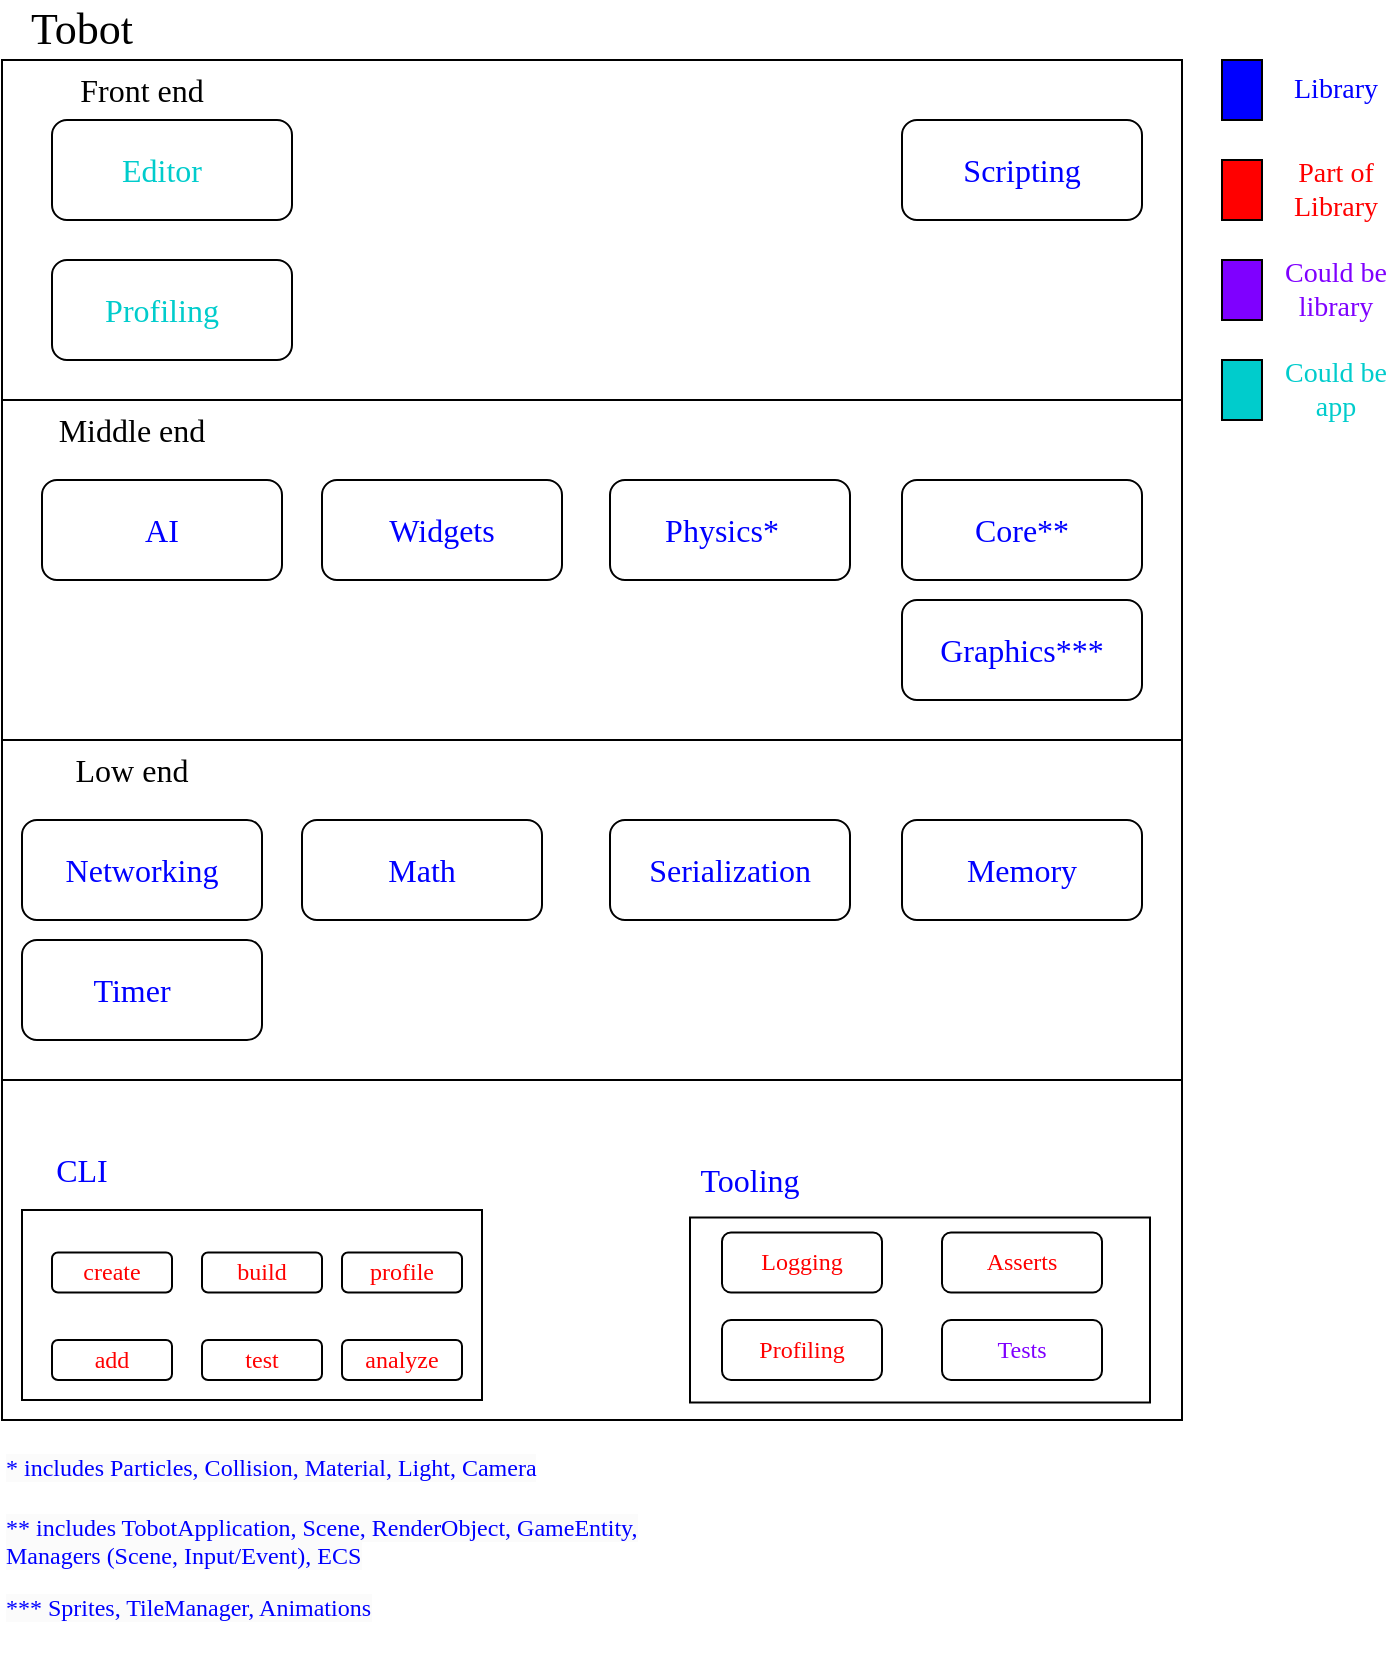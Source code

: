 <mxfile version="21.0.4" type="device"><diagram name="Seite-1" id="JHkxfl9NG9Oqy89t6I8U"><mxGraphModel dx="1434" dy="1957" grid="1" gridSize="10" guides="1" tooltips="1" connect="1" arrows="1" fold="1" page="1" pageScale="1" pageWidth="827" pageHeight="1169" math="0" shadow="0"><root><mxCell id="0"/><mxCell id="1" parent="0"/><mxCell id="JQUytk1CaMIrk5G1Ri-X-1" value="" style="rounded=0;whiteSpace=wrap;html=1;" vertex="1" parent="1"><mxGeometry x="110" y="10" width="590" height="680" as="geometry"/></mxCell><mxCell id="JQUytk1CaMIrk5G1Ri-X-2" value="&lt;font face=&quot;Tahoma&quot; style=&quot;font-size: 22px;&quot;&gt;Tobot&lt;/font&gt;" style="text;html=1;strokeColor=none;fillColor=none;align=center;verticalAlign=middle;whiteSpace=wrap;rounded=0;" vertex="1" parent="1"><mxGeometry x="120" y="-20" width="60" height="30" as="geometry"/></mxCell><mxCell id="JQUytk1CaMIrk5G1Ri-X-3" value="" style="rounded=0;whiteSpace=wrap;html=1;" vertex="1" parent="1"><mxGeometry x="454" y="588.75" width="230" height="92.5" as="geometry"/></mxCell><mxCell id="JQUytk1CaMIrk5G1Ri-X-5" value="&lt;font color=&quot;#0000ff&quot; face=&quot;Tahoma&quot; style=&quot;font-size: 16px;&quot;&gt;Tooling&lt;/font&gt;" style="text;html=1;strokeColor=none;fillColor=none;align=center;verticalAlign=middle;whiteSpace=wrap;rounded=0;" vertex="1" parent="1"><mxGeometry x="454" y="555" width="60" height="30" as="geometry"/></mxCell><mxCell id="JQUytk1CaMIrk5G1Ri-X-6" value="&lt;font color=&quot;#ff0000&quot; face=&quot;Tahoma&quot; style=&quot;font-size: 12px;&quot;&gt;Logging&lt;/font&gt;" style="rounded=1;whiteSpace=wrap;html=1;" vertex="1" parent="1"><mxGeometry x="470" y="596.25" width="80" height="30" as="geometry"/></mxCell><mxCell id="JQUytk1CaMIrk5G1Ri-X-7" value="&lt;font color=&quot;#ff0000&quot; face=&quot;Tahoma&quot;&gt;Asserts&lt;/font&gt;" style="rounded=1;whiteSpace=wrap;html=1;" vertex="1" parent="1"><mxGeometry x="580" y="596.25" width="80" height="30" as="geometry"/></mxCell><mxCell id="JQUytk1CaMIrk5G1Ri-X-8" value="&lt;font color=&quot;#ff0000&quot; face=&quot;Tahoma&quot; style=&quot;font-size: 12px;&quot;&gt;Profiling&lt;/font&gt;" style="rounded=1;whiteSpace=wrap;html=1;" vertex="1" parent="1"><mxGeometry x="470" y="640" width="80" height="30" as="geometry"/></mxCell><mxCell id="JQUytk1CaMIrk5G1Ri-X-10" value="" style="rounded=0;whiteSpace=wrap;html=1;" vertex="1" parent="1"><mxGeometry x="120" y="585" width="230" height="95" as="geometry"/></mxCell><mxCell id="JQUytk1CaMIrk5G1Ri-X-11" value="&lt;font color=&quot;#0000ff&quot; face=&quot;Tahoma&quot; style=&quot;font-size: 16px;&quot;&gt;CLI&lt;/font&gt;" style="text;html=1;strokeColor=none;fillColor=none;align=center;verticalAlign=middle;whiteSpace=wrap;rounded=0;" vertex="1" parent="1"><mxGeometry x="120" y="550" width="60" height="30" as="geometry"/></mxCell><mxCell id="JQUytk1CaMIrk5G1Ri-X-13" value="&lt;font color=&quot;#ff0000&quot; face=&quot;Tahoma&quot; style=&quot;font-size: 12px;&quot;&gt;create&lt;/font&gt;" style="rounded=1;whiteSpace=wrap;html=1;" vertex="1" parent="1"><mxGeometry x="135" y="606.25" width="60" height="20" as="geometry"/></mxCell><mxCell id="JQUytk1CaMIrk5G1Ri-X-14" value="&lt;font color=&quot;#ff0000&quot; face=&quot;Tahoma&quot; style=&quot;font-size: 12px;&quot;&gt;add&lt;/font&gt;" style="rounded=1;whiteSpace=wrap;html=1;" vertex="1" parent="1"><mxGeometry x="135" y="650" width="60" height="20" as="geometry"/></mxCell><mxCell id="JQUytk1CaMIrk5G1Ri-X-15" value="&lt;font color=&quot;#ff0000&quot; face=&quot;Tahoma&quot; style=&quot;font-size: 12px;&quot;&gt;build&lt;/font&gt;" style="rounded=1;whiteSpace=wrap;html=1;" vertex="1" parent="1"><mxGeometry x="210" y="606.25" width="60" height="20" as="geometry"/></mxCell><mxCell id="JQUytk1CaMIrk5G1Ri-X-16" value="&lt;font color=&quot;#ff0000&quot; face=&quot;Tahoma&quot; style=&quot;font-size: 12px;&quot;&gt;test&lt;/font&gt;" style="rounded=1;whiteSpace=wrap;html=1;" vertex="1" parent="1"><mxGeometry x="210" y="650" width="60" height="20" as="geometry"/></mxCell><mxCell id="JQUytk1CaMIrk5G1Ri-X-17" value="&lt;font color=&quot;#ff0000&quot; face=&quot;Tahoma&quot; style=&quot;font-size: 12px;&quot;&gt;profile&lt;/font&gt;" style="rounded=1;whiteSpace=wrap;html=1;" vertex="1" parent="1"><mxGeometry x="280" y="606.25" width="60" height="20" as="geometry"/></mxCell><mxCell id="JQUytk1CaMIrk5G1Ri-X-18" value="&lt;font color=&quot;#ff0000&quot; face=&quot;Tahoma&quot; style=&quot;font-size: 12px;&quot;&gt;analyze&lt;/font&gt;" style="rounded=1;whiteSpace=wrap;html=1;" vertex="1" parent="1"><mxGeometry x="280" y="650" width="60" height="20" as="geometry"/></mxCell><mxCell id="JQUytk1CaMIrk5G1Ri-X-19" value="&lt;font color=&quot;#7f00ff&quot; face=&quot;Tahoma&quot;&gt;Tests&lt;/font&gt;" style="rounded=1;whiteSpace=wrap;html=1;" vertex="1" parent="1"><mxGeometry x="580" y="640" width="80" height="30" as="geometry"/></mxCell><mxCell id="JQUytk1CaMIrk5G1Ri-X-24" value="" style="endArrow=none;html=1;rounded=0;entryX=0;entryY=0.75;entryDx=0;entryDy=0;exitX=1;exitY=0.75;exitDx=0;exitDy=0;" edge="1" parent="1" source="JQUytk1CaMIrk5G1Ri-X-1" target="JQUytk1CaMIrk5G1Ri-X-1"><mxGeometry width="50" height="50" relative="1" as="geometry"><mxPoint x="450" y="410" as="sourcePoint"/><mxPoint x="500" y="360" as="targetPoint"/></mxGeometry></mxCell><mxCell id="JQUytk1CaMIrk5G1Ri-X-28" value="" style="rounded=1;whiteSpace=wrap;html=1;" vertex="1" parent="1"><mxGeometry x="120" y="390" width="120" height="50" as="geometry"/></mxCell><mxCell id="JQUytk1CaMIrk5G1Ri-X-29" value="&lt;font color=&quot;#0000ff&quot; face=&quot;Tahoma&quot; style=&quot;font-size: 16px;&quot;&gt;Networking&lt;/font&gt;" style="text;html=1;strokeColor=none;fillColor=none;align=center;verticalAlign=middle;whiteSpace=wrap;rounded=0;" vertex="1" parent="1"><mxGeometry x="150" y="400" width="60" height="30" as="geometry"/></mxCell><mxCell id="JQUytk1CaMIrk5G1Ri-X-36" value="" style="rounded=0;whiteSpace=wrap;html=1;fillColor=#0000FF;" vertex="1" parent="1"><mxGeometry x="720" y="10" width="20" height="30" as="geometry"/></mxCell><mxCell id="JQUytk1CaMIrk5G1Ri-X-38" value="&lt;font color=&quot;#0000ff&quot; face=&quot;Tahoma&quot; style=&quot;font-size: 14px;&quot;&gt;Library&lt;/font&gt;" style="text;html=1;strokeColor=none;fillColor=none;align=center;verticalAlign=middle;whiteSpace=wrap;rounded=0;" vertex="1" parent="1"><mxGeometry x="747" y="10" width="60" height="30" as="geometry"/></mxCell><mxCell id="JQUytk1CaMIrk5G1Ri-X-40" value="" style="rounded=0;whiteSpace=wrap;html=1;fillColor=#FF0000;" vertex="1" parent="1"><mxGeometry x="720" y="60" width="20" height="30" as="geometry"/></mxCell><mxCell id="JQUytk1CaMIrk5G1Ri-X-41" value="&lt;font color=&quot;#ff0000&quot; face=&quot;Tahoma&quot; style=&quot;font-size: 14px;&quot;&gt;Part of Library&lt;/font&gt;" style="text;html=1;strokeColor=none;fillColor=none;align=center;verticalAlign=middle;whiteSpace=wrap;rounded=0;" vertex="1" parent="1"><mxGeometry x="747" y="60" width="60" height="30" as="geometry"/></mxCell><mxCell id="JQUytk1CaMIrk5G1Ri-X-42" value="" style="rounded=0;whiteSpace=wrap;html=1;fillColor=#7F00FF;" vertex="1" parent="1"><mxGeometry x="720" y="110" width="20" height="30" as="geometry"/></mxCell><mxCell id="JQUytk1CaMIrk5G1Ri-X-43" value="&lt;font color=&quot;#7f00ff&quot; style=&quot;font-size: 14px;&quot; face=&quot;Tahoma&quot;&gt;Could be library&lt;/font&gt;" style="text;html=1;strokeColor=none;fillColor=none;align=center;verticalAlign=middle;whiteSpace=wrap;rounded=0;" vertex="1" parent="1"><mxGeometry x="747" y="110" width="60" height="30" as="geometry"/></mxCell><mxCell id="JQUytk1CaMIrk5G1Ri-X-54" value="" style="rounded=1;whiteSpace=wrap;html=1;" vertex="1" parent="1"><mxGeometry x="260" y="390" width="120" height="50" as="geometry"/></mxCell><mxCell id="JQUytk1CaMIrk5G1Ri-X-55" value="" style="rounded=1;whiteSpace=wrap;html=1;" vertex="1" parent="1"><mxGeometry x="414" y="390" width="120" height="50" as="geometry"/></mxCell><mxCell id="JQUytk1CaMIrk5G1Ri-X-56" value="" style="rounded=1;whiteSpace=wrap;html=1;" vertex="1" parent="1"><mxGeometry x="560" y="390" width="120" height="50" as="geometry"/></mxCell><mxCell id="JQUytk1CaMIrk5G1Ri-X-57" value="&lt;font color=&quot;#0000ff&quot; face=&quot;Tahoma&quot; style=&quot;font-size: 16px;&quot;&gt;Math&lt;/font&gt;" style="text;html=1;strokeColor=none;fillColor=none;align=center;verticalAlign=middle;whiteSpace=wrap;rounded=0;" vertex="1" parent="1"><mxGeometry x="290" y="400" width="60" height="30" as="geometry"/></mxCell><mxCell id="JQUytk1CaMIrk5G1Ri-X-58" value="&lt;font color=&quot;#0000ff&quot; face=&quot;Tahoma&quot; style=&quot;font-size: 16px;&quot;&gt;Serialization&lt;/font&gt;" style="text;html=1;strokeColor=none;fillColor=none;align=center;verticalAlign=middle;whiteSpace=wrap;rounded=0;" vertex="1" parent="1"><mxGeometry x="454" y="400" width="40" height="30" as="geometry"/></mxCell><mxCell id="JQUytk1CaMIrk5G1Ri-X-62" value="&lt;font color=&quot;#0000ff&quot; face=&quot;Tahoma&quot; style=&quot;font-size: 16px;&quot;&gt;Memory&lt;/font&gt;" style="text;html=1;strokeColor=none;fillColor=none;align=center;verticalAlign=middle;whiteSpace=wrap;rounded=0;" vertex="1" parent="1"><mxGeometry x="590" y="400" width="60" height="30" as="geometry"/></mxCell><mxCell id="JQUytk1CaMIrk5G1Ri-X-63" value="" style="rounded=1;whiteSpace=wrap;html=1;" vertex="1" parent="1"><mxGeometry x="130" y="220" width="120" height="50" as="geometry"/></mxCell><mxCell id="JQUytk1CaMIrk5G1Ri-X-64" value="&lt;font color=&quot;#0000ff&quot; face=&quot;Tahoma&quot; style=&quot;font-size: 16px;&quot;&gt;AI&lt;/font&gt;" style="text;html=1;strokeColor=none;fillColor=none;align=center;verticalAlign=middle;whiteSpace=wrap;rounded=0;" vertex="1" parent="1"><mxGeometry x="160" y="230" width="60" height="30" as="geometry"/></mxCell><mxCell id="JQUytk1CaMIrk5G1Ri-X-66" value="" style="rounded=1;whiteSpace=wrap;html=1;" vertex="1" parent="1"><mxGeometry x="560" y="40" width="120" height="50" as="geometry"/></mxCell><mxCell id="JQUytk1CaMIrk5G1Ri-X-68" value="" style="rounded=1;whiteSpace=wrap;html=1;" vertex="1" parent="1"><mxGeometry x="270" y="220" width="120" height="50" as="geometry"/></mxCell><mxCell id="JQUytk1CaMIrk5G1Ri-X-69" value="&lt;font color=&quot;#0000ff&quot; face=&quot;Tahoma&quot; style=&quot;font-size: 16px;&quot;&gt;Widgets&lt;/font&gt;" style="text;html=1;strokeColor=none;fillColor=none;align=center;verticalAlign=middle;whiteSpace=wrap;rounded=0;" vertex="1" parent="1"><mxGeometry x="300" y="230" width="60" height="30" as="geometry"/></mxCell><mxCell id="JQUytk1CaMIrk5G1Ri-X-70" value="&lt;font color=&quot;#0000ff&quot; face=&quot;Tahoma&quot; style=&quot;font-size: 16px;&quot;&gt;Scripting&lt;/font&gt;" style="text;html=1;strokeColor=none;fillColor=none;align=center;verticalAlign=middle;whiteSpace=wrap;rounded=0;" vertex="1" parent="1"><mxGeometry x="590" y="50" width="60" height="30" as="geometry"/></mxCell><mxCell id="JQUytk1CaMIrk5G1Ri-X-72" value="" style="rounded=1;whiteSpace=wrap;html=1;" vertex="1" parent="1"><mxGeometry x="135" y="40" width="120" height="50" as="geometry"/></mxCell><mxCell id="JQUytk1CaMIrk5G1Ri-X-74" value="&lt;font color=&quot;#00cccc&quot; face=&quot;Tahoma&quot; style=&quot;font-size: 16px;&quot;&gt;Editor&lt;/font&gt;" style="text;html=1;strokeColor=none;fillColor=none;align=center;verticalAlign=middle;whiteSpace=wrap;rounded=0;" vertex="1" parent="1"><mxGeometry x="160" y="50" width="60" height="30" as="geometry"/></mxCell><mxCell id="JQUytk1CaMIrk5G1Ri-X-75" value="" style="endArrow=none;html=1;rounded=0;exitX=0;exitY=0.5;exitDx=0;exitDy=0;entryX=1;entryY=0.5;entryDx=0;entryDy=0;" edge="1" parent="1" source="JQUytk1CaMIrk5G1Ri-X-1" target="JQUytk1CaMIrk5G1Ri-X-1"><mxGeometry width="50" height="50" relative="1" as="geometry"><mxPoint x="760" y="400" as="sourcePoint"/><mxPoint x="810" y="350" as="targetPoint"/></mxGeometry></mxCell><mxCell id="JQUytk1CaMIrk5G1Ri-X-77" value="&lt;font face=&quot;Tahoma&quot; style=&quot;font-size: 16px;&quot;&gt;Low end&lt;/font&gt;" style="text;html=1;strokeColor=none;fillColor=none;align=center;verticalAlign=middle;whiteSpace=wrap;rounded=0;" vertex="1" parent="1"><mxGeometry x="130" y="350" width="90" height="30" as="geometry"/></mxCell><mxCell id="JQUytk1CaMIrk5G1Ri-X-78" value="" style="endArrow=none;html=1;rounded=0;exitX=0;exitY=0.25;exitDx=0;exitDy=0;entryX=1;entryY=0.25;entryDx=0;entryDy=0;" edge="1" parent="1" source="JQUytk1CaMIrk5G1Ri-X-1" target="JQUytk1CaMIrk5G1Ri-X-1"><mxGeometry width="50" height="50" relative="1" as="geometry"><mxPoint x="760" y="390" as="sourcePoint"/><mxPoint x="810" y="340" as="targetPoint"/></mxGeometry></mxCell><mxCell id="JQUytk1CaMIrk5G1Ri-X-80" value="" style="rounded=0;whiteSpace=wrap;html=1;fillColor=#00CCCC;" vertex="1" parent="1"><mxGeometry x="720" y="160" width="20" height="30" as="geometry"/></mxCell><mxCell id="JQUytk1CaMIrk5G1Ri-X-81" value="&lt;font color=&quot;#00cccc&quot; style=&quot;font-size: 14px;&quot; face=&quot;Tahoma&quot;&gt;Could be app&lt;/font&gt;" style="text;html=1;strokeColor=none;fillColor=none;align=center;verticalAlign=middle;whiteSpace=wrap;rounded=0;" vertex="1" parent="1"><mxGeometry x="747" y="160" width="60" height="30" as="geometry"/></mxCell><mxCell id="JQUytk1CaMIrk5G1Ri-X-82" value="" style="rounded=1;whiteSpace=wrap;html=1;" vertex="1" parent="1"><mxGeometry x="135" y="110" width="120" height="50" as="geometry"/></mxCell><mxCell id="JQUytk1CaMIrk5G1Ri-X-83" value="&lt;font color=&quot;#00cccc&quot; face=&quot;Tahoma&quot; style=&quot;font-size: 16px;&quot;&gt;Profiling&lt;/font&gt;" style="text;html=1;strokeColor=none;fillColor=none;align=center;verticalAlign=middle;whiteSpace=wrap;rounded=0;" vertex="1" parent="1"><mxGeometry x="160" y="120" width="60" height="30" as="geometry"/></mxCell><mxCell id="JQUytk1CaMIrk5G1Ri-X-85" value="&lt;font face=&quot;Tahoma&quot; style=&quot;font-size: 16px;&quot;&gt;Middle end&lt;/font&gt;" style="text;html=1;strokeColor=none;fillColor=none;align=center;verticalAlign=middle;whiteSpace=wrap;rounded=0;" vertex="1" parent="1"><mxGeometry x="130" y="180" width="90" height="30" as="geometry"/></mxCell><mxCell id="JQUytk1CaMIrk5G1Ri-X-86" value="&lt;font face=&quot;Tahoma&quot; style=&quot;font-size: 16px;&quot;&gt;Front end&lt;/font&gt;" style="text;html=1;strokeColor=none;fillColor=none;align=center;verticalAlign=middle;whiteSpace=wrap;rounded=0;" vertex="1" parent="1"><mxGeometry x="135" y="10" width="90" height="30" as="geometry"/></mxCell><mxCell id="JQUytk1CaMIrk5G1Ri-X-87" value="" style="rounded=1;whiteSpace=wrap;html=1;" vertex="1" parent="1"><mxGeometry x="414" y="220" width="120" height="50" as="geometry"/></mxCell><mxCell id="JQUytk1CaMIrk5G1Ri-X-88" value="&lt;font color=&quot;#0000ff&quot; face=&quot;Tahoma&quot; style=&quot;font-size: 16px;&quot;&gt;Physics*&lt;/font&gt;" style="text;html=1;strokeColor=none;fillColor=none;align=center;verticalAlign=middle;whiteSpace=wrap;rounded=0;" vertex="1" parent="1"><mxGeometry x="440" y="230" width="60" height="30" as="geometry"/></mxCell><mxCell id="JQUytk1CaMIrk5G1Ri-X-89" value="&lt;span style=&quot;color: rgb(0, 0, 255); font-family: Tahoma; font-style: normal; font-variant-ligatures: normal; font-variant-caps: normal; font-weight: 400; letter-spacing: normal; orphans: 2; text-align: center; text-indent: 0px; text-transform: none; widows: 2; word-spacing: 0px; -webkit-text-stroke-width: 0px; background-color: rgb(251, 251, 251); text-decoration-thickness: initial; text-decoration-style: initial; text-decoration-color: initial; float: none; display: inline !important;&quot;&gt;&lt;font style=&quot;font-size: 12px;&quot;&gt;* includes Particles, Collision, Material, Light, Camera&lt;/font&gt;&lt;/span&gt;" style="text;whiteSpace=wrap;html=1;" vertex="1" parent="1"><mxGeometry x="110" y="700" width="320" height="40" as="geometry"/></mxCell><mxCell id="JQUytk1CaMIrk5G1Ri-X-91" value="" style="rounded=1;whiteSpace=wrap;html=1;" vertex="1" parent="1"><mxGeometry x="560" y="220" width="120" height="50" as="geometry"/></mxCell><mxCell id="JQUytk1CaMIrk5G1Ri-X-93" value="&lt;font color=&quot;#0000ff&quot; face=&quot;Tahoma&quot; style=&quot;font-size: 16px;&quot;&gt;Core**&lt;/font&gt;" style="text;html=1;strokeColor=none;fillColor=none;align=center;verticalAlign=middle;whiteSpace=wrap;rounded=0;" vertex="1" parent="1"><mxGeometry x="590" y="230" width="60" height="30" as="geometry"/></mxCell><mxCell id="JQUytk1CaMIrk5G1Ri-X-94" value="&lt;span style=&quot;color: rgb(0, 0, 255); font-family: Tahoma; font-style: normal; font-variant-ligatures: normal; font-variant-caps: normal; font-weight: 400; letter-spacing: normal; orphans: 2; text-align: center; text-indent: 0px; text-transform: none; widows: 2; word-spacing: 0px; -webkit-text-stroke-width: 0px; background-color: rgb(251, 251, 251); text-decoration-thickness: initial; text-decoration-style: initial; text-decoration-color: initial; float: none; display: inline !important;&quot;&gt;&lt;font style=&quot;font-size: 12px;&quot;&gt;** includes TobotApplication, Scene, RenderObject, GameEntity, Managers (Scene, Input/Event), ECS&lt;/font&gt;&lt;/span&gt;" style="text;whiteSpace=wrap;html=1;" vertex="1" parent="1"><mxGeometry x="110" y="730" width="320" height="40" as="geometry"/></mxCell><mxCell id="JQUytk1CaMIrk5G1Ri-X-96" value="" style="rounded=1;whiteSpace=wrap;html=1;" vertex="1" parent="1"><mxGeometry x="560" y="280" width="120" height="50" as="geometry"/></mxCell><mxCell id="JQUytk1CaMIrk5G1Ri-X-97" value="&lt;font color=&quot;#0000ff&quot; face=&quot;Tahoma&quot; style=&quot;font-size: 16px;&quot;&gt;Graphics***&lt;/font&gt;" style="text;html=1;strokeColor=none;fillColor=none;align=center;verticalAlign=middle;whiteSpace=wrap;rounded=0;" vertex="1" parent="1"><mxGeometry x="590" y="290" width="60" height="30" as="geometry"/></mxCell><mxCell id="JQUytk1CaMIrk5G1Ri-X-98" value="&lt;span style=&quot;color: rgb(0, 0, 255); font-family: Tahoma; font-style: normal; font-variant-ligatures: normal; font-variant-caps: normal; font-weight: 400; letter-spacing: normal; orphans: 2; text-align: center; text-indent: 0px; text-transform: none; widows: 2; word-spacing: 0px; -webkit-text-stroke-width: 0px; background-color: rgb(251, 251, 251); text-decoration-thickness: initial; text-decoration-style: initial; text-decoration-color: initial; float: none; display: inline !important;&quot;&gt;&lt;font style=&quot;font-size: 12px;&quot;&gt;*** Sprites, TileManager, Animations&lt;/font&gt;&lt;/span&gt;" style="text;whiteSpace=wrap;html=1;" vertex="1" parent="1"><mxGeometry x="110" y="770" width="320" height="40" as="geometry"/></mxCell><mxCell id="JQUytk1CaMIrk5G1Ri-X-101" value="" style="rounded=1;whiteSpace=wrap;html=1;" vertex="1" parent="1"><mxGeometry x="120" y="450" width="120" height="50" as="geometry"/></mxCell><mxCell id="JQUytk1CaMIrk5G1Ri-X-102" value="&lt;font color=&quot;#0000ff&quot; face=&quot;Tahoma&quot; style=&quot;font-size: 16px;&quot;&gt;Timer&lt;/font&gt;" style="text;html=1;strokeColor=none;fillColor=none;align=center;verticalAlign=middle;whiteSpace=wrap;rounded=0;" vertex="1" parent="1"><mxGeometry x="145" y="460" width="60" height="30" as="geometry"/></mxCell></root></mxGraphModel></diagram></mxfile>